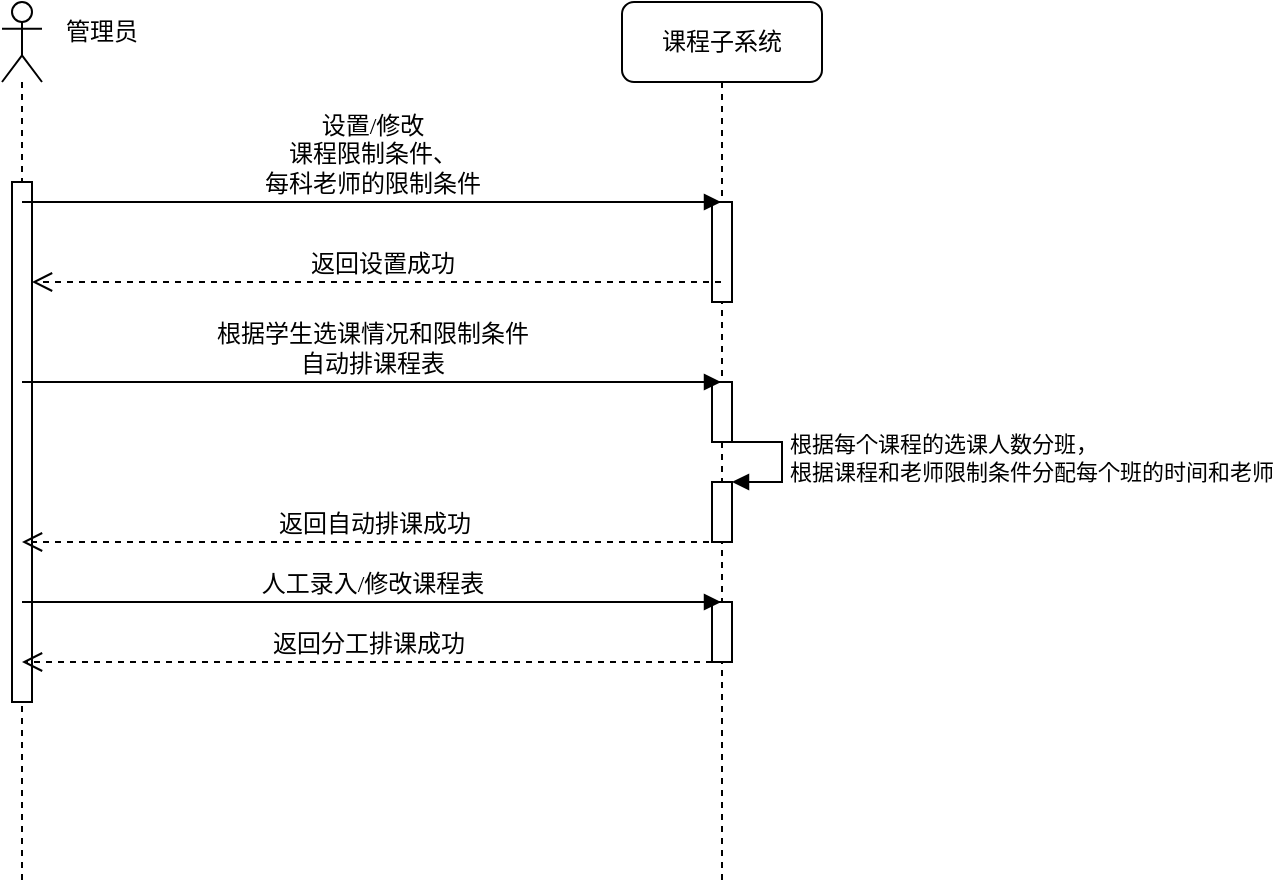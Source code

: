 <mxfile version="17.0.0" type="github">
  <diagram name="Page-1" id="13e1069c-82ec-6db2-03f1-153e76fe0fe0">
    <mxGraphModel dx="1186" dy="613" grid="1" gridSize="10" guides="1" tooltips="1" connect="1" arrows="1" fold="1" page="1" pageScale="1" pageWidth="1100" pageHeight="850" background="none" math="0" shadow="0">
      <root>
        <mxCell id="0" />
        <mxCell id="1" parent="0" />
        <mxCell id="7baba1c4bc27f4b0-8" value="课程子系统" style="shape=umlLifeline;perimeter=lifelinePerimeter;whiteSpace=wrap;html=1;container=1;collapsible=0;recursiveResize=0;outlineConnect=0;rounded=1;shadow=0;comic=0;labelBackgroundColor=none;strokeWidth=1;fontFamily=Verdana;fontSize=12;align=center;" parent="1" vertex="1">
          <mxGeometry x="410" y="80" width="100" height="440" as="geometry" />
        </mxCell>
        <mxCell id="7baba1c4bc27f4b0-9" value="" style="html=1;points=[];perimeter=orthogonalPerimeter;rounded=0;shadow=0;comic=0;labelBackgroundColor=none;strokeWidth=1;fontFamily=Verdana;fontSize=12;align=center;" parent="7baba1c4bc27f4b0-8" vertex="1">
          <mxGeometry x="45" y="100" width="10" height="50" as="geometry" />
        </mxCell>
        <mxCell id="TLK5XkgE6gAEmuYLz-ld-11" value="" style="html=1;points=[];perimeter=orthogonalPerimeter;rounded=0;shadow=0;comic=0;labelBackgroundColor=none;strokeWidth=1;fontFamily=Verdana;fontSize=12;align=center;" parent="7baba1c4bc27f4b0-8" vertex="1">
          <mxGeometry x="45" y="190" width="10" height="30" as="geometry" />
        </mxCell>
        <mxCell id="TLK5XkgE6gAEmuYLz-ld-19" value="" style="html=1;points=[];perimeter=orthogonalPerimeter;" parent="7baba1c4bc27f4b0-8" vertex="1">
          <mxGeometry x="45" y="300" width="10" height="30" as="geometry" />
        </mxCell>
        <mxCell id="uhCvDFH-PkMVtbVr9GV_-2" value="" style="html=1;points=[];perimeter=orthogonalPerimeter;" parent="7baba1c4bc27f4b0-8" vertex="1">
          <mxGeometry x="45" y="240" width="10" height="30" as="geometry" />
        </mxCell>
        <mxCell id="uhCvDFH-PkMVtbVr9GV_-3" value="根据每个课程的选课人数分班，&lt;br&gt;根据课程和老师限制条件分配每个班的时间和老师" style="edgeStyle=orthogonalEdgeStyle;html=1;align=left;spacingLeft=2;endArrow=block;rounded=0;entryX=1;entryY=0;" parent="7baba1c4bc27f4b0-8" target="uhCvDFH-PkMVtbVr9GV_-2" edge="1">
          <mxGeometry relative="1" as="geometry">
            <mxPoint x="50" y="220" as="sourcePoint" />
            <Array as="points">
              <mxPoint x="80" y="220" />
            </Array>
          </mxGeometry>
        </mxCell>
        <mxCell id="TLK5XkgE6gAEmuYLz-ld-5" value="" style="shape=umlLifeline;participant=umlActor;perimeter=lifelinePerimeter;whiteSpace=wrap;html=1;container=1;collapsible=0;recursiveResize=0;verticalAlign=top;spacingTop=36;outlineConnect=0;" parent="1" vertex="1">
          <mxGeometry x="100" y="80" width="20" height="440" as="geometry" />
        </mxCell>
        <mxCell id="TLK5XkgE6gAEmuYLz-ld-10" value="" style="html=1;points=[];perimeter=orthogonalPerimeter;" parent="TLK5XkgE6gAEmuYLz-ld-5" vertex="1">
          <mxGeometry x="5" y="90" width="10" height="260" as="geometry" />
        </mxCell>
        <mxCell id="TLK5XkgE6gAEmuYLz-ld-6" value="设置/修改&lt;br&gt;课程限制条件、&lt;br&gt;每科老师的限制条件" style="html=1;verticalAlign=bottom;endArrow=block;labelBackgroundColor=none;fontFamily=Verdana;fontSize=12;edgeStyle=elbowEdgeStyle;elbow=vertical;" parent="1" source="TLK5XkgE6gAEmuYLz-ld-5" target="7baba1c4bc27f4b0-8" edge="1">
          <mxGeometry relative="1" as="geometry">
            <mxPoint x="130" y="190" as="sourcePoint" />
            <mxPoint x="270" y="200" as="targetPoint" />
            <Array as="points">
              <mxPoint x="190" y="180" />
              <mxPoint x="180" y="170" />
              <mxPoint x="290" y="197" />
            </Array>
          </mxGeometry>
        </mxCell>
        <mxCell id="TLK5XkgE6gAEmuYLz-ld-13" value="根据学生选课情况和限制条件&lt;br&gt;自动排课程表" style="html=1;verticalAlign=bottom;endArrow=block;labelBackgroundColor=none;fontFamily=Verdana;fontSize=12;edgeStyle=elbowEdgeStyle;elbow=vertical;" parent="1" target="7baba1c4bc27f4b0-8" edge="1">
          <mxGeometry relative="1" as="geometry">
            <mxPoint x="110" y="270" as="sourcePoint" />
            <mxPoint x="350" y="270" as="targetPoint" />
            <Array as="points">
              <mxPoint x="190.5" y="270" />
              <mxPoint x="180.5" y="260" />
              <mxPoint x="290.5" y="287" />
            </Array>
          </mxGeometry>
        </mxCell>
        <mxCell id="TLK5XkgE6gAEmuYLz-ld-21" value="返回设置成功" style="html=1;verticalAlign=bottom;endArrow=open;dashed=1;endSize=8;labelBackgroundColor=none;fontFamily=Verdana;fontSize=12;edgeStyle=elbowEdgeStyle;elbow=vertical;" parent="1" source="7baba1c4bc27f4b0-8" target="TLK5XkgE6gAEmuYLz-ld-10" edge="1">
          <mxGeometry x="-0.016" relative="1" as="geometry">
            <mxPoint x="120" y="420" as="targetPoint" />
            <Array as="points">
              <mxPoint x="290" y="220" />
              <mxPoint x="290" y="210" />
              <mxPoint x="155.5" y="420" />
              <mxPoint x="285.5" y="420" />
              <mxPoint x="200.5" y="420" />
              <mxPoint x="230.5" y="420" />
            </Array>
            <mxPoint x="345" y="420" as="sourcePoint" />
            <mxPoint as="offset" />
          </mxGeometry>
        </mxCell>
        <mxCell id="kXIZo_LiZvNYFcPQpfme-1" value="返回自动排课成功" style="html=1;verticalAlign=bottom;endArrow=open;dashed=1;endSize=8;labelBackgroundColor=none;fontFamily=Verdana;fontSize=12;edgeStyle=elbowEdgeStyle;elbow=vertical;" parent="1" source="7baba1c4bc27f4b0-8" target="TLK5XkgE6gAEmuYLz-ld-5" edge="1">
          <mxGeometry x="-0.004" relative="1" as="geometry">
            <mxPoint x="140" y="320" as="targetPoint" />
            <Array as="points">
              <mxPoint x="370" y="350" />
              <mxPoint x="380" y="340" />
              <mxPoint x="255" y="320" />
              <mxPoint x="255" y="310" />
              <mxPoint x="120.5" y="520" />
              <mxPoint x="250.5" y="520" />
              <mxPoint x="165.5" y="520" />
              <mxPoint x="195.5" y="520" />
            </Array>
            <mxPoint x="310" y="520" as="sourcePoint" />
            <mxPoint as="offset" />
          </mxGeometry>
        </mxCell>
        <mxCell id="kXIZo_LiZvNYFcPQpfme-2" value="人工录入/修改课程表" style="html=1;verticalAlign=bottom;endArrow=block;labelBackgroundColor=none;fontFamily=Verdana;fontSize=12;edgeStyle=elbowEdgeStyle;elbow=vertical;" parent="1" target="7baba1c4bc27f4b0-8" edge="1">
          <mxGeometry relative="1" as="geometry">
            <mxPoint x="110" y="380" as="sourcePoint" />
            <mxPoint x="350" y="380" as="targetPoint" />
            <Array as="points">
              <mxPoint x="190.5" y="380" />
              <mxPoint x="180.5" y="370" />
              <mxPoint x="290.5" y="397" />
            </Array>
          </mxGeometry>
        </mxCell>
        <mxCell id="uhCvDFH-PkMVtbVr9GV_-1" value="管理员" style="text;html=1;strokeColor=none;fillColor=none;align=center;verticalAlign=middle;whiteSpace=wrap;rounded=0;" parent="1" vertex="1">
          <mxGeometry x="120" y="80" width="60" height="30" as="geometry" />
        </mxCell>
        <mxCell id="kXIZo_LiZvNYFcPQpfme-3" value="返回分工排课成功" style="html=1;verticalAlign=bottom;endArrow=open;dashed=1;endSize=8;labelBackgroundColor=none;fontFamily=Verdana;fontSize=12;edgeStyle=elbowEdgeStyle;elbow=vertical;" parent="1" target="TLK5XkgE6gAEmuYLz-ld-5" edge="1">
          <mxGeometry x="-0.004" relative="1" as="geometry">
            <mxPoint x="150" y="400" as="targetPoint" />
            <Array as="points">
              <mxPoint x="160" y="410" />
              <mxPoint x="170" y="410" />
              <mxPoint x="170" y="410" />
              <mxPoint x="170" y="420" />
              <mxPoint x="180" y="412" />
              <mxPoint x="190" y="412" />
              <mxPoint x="360.5" y="410" />
              <mxPoint x="360.5" y="400" />
              <mxPoint x="226" y="610" />
              <mxPoint x="356" y="610" />
              <mxPoint x="271" y="610" />
              <mxPoint x="301" y="610" />
            </Array>
            <mxPoint x="455" y="410" as="sourcePoint" />
            <mxPoint as="offset" />
          </mxGeometry>
        </mxCell>
      </root>
    </mxGraphModel>
  </diagram>
</mxfile>
